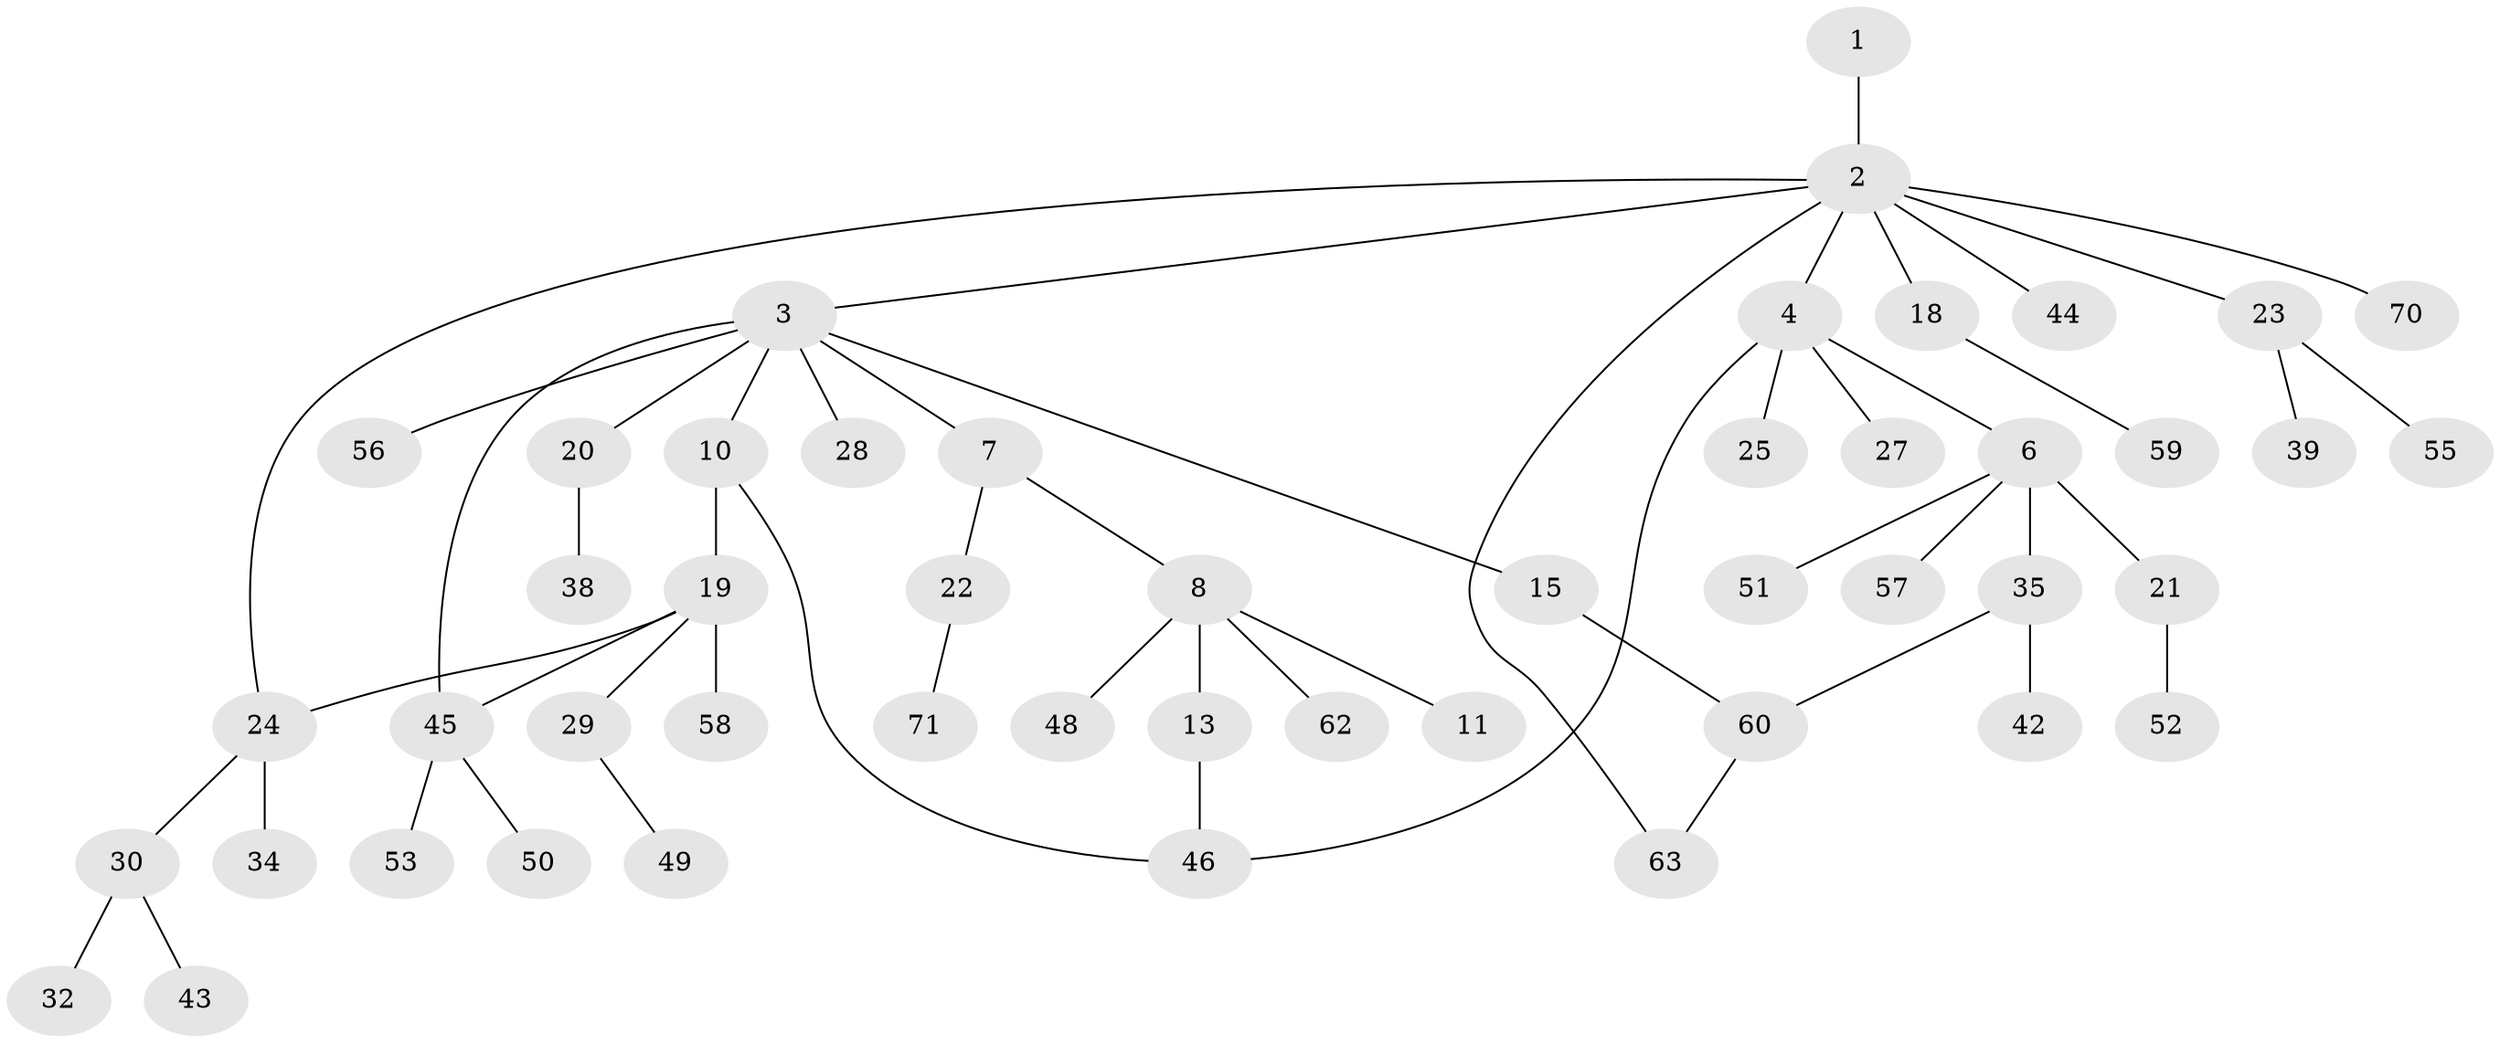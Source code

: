 // Generated by graph-tools (version 1.1) at 2025/23/03/03/25 07:23:31]
// undirected, 49 vertices, 54 edges
graph export_dot {
graph [start="1"]
  node [color=gray90,style=filled];
  1 [super="+37"];
  2 [super="+17"];
  3 [super="+9"];
  4 [super="+5"];
  6 [super="+41"];
  7 [super="+61"];
  8 [super="+54"];
  10 [super="+16"];
  11 [super="+12"];
  13 [super="+14"];
  15;
  18 [super="+40"];
  19 [super="+64"];
  20;
  21;
  22;
  23 [super="+36"];
  24 [super="+26"];
  25;
  27;
  28;
  29 [super="+33"];
  30 [super="+31"];
  32;
  34;
  35;
  38 [super="+66"];
  39;
  42;
  43;
  44;
  45 [super="+47"];
  46 [super="+65"];
  48;
  49 [super="+68"];
  50;
  51;
  52;
  53;
  55;
  56;
  57;
  58;
  59;
  60 [super="+69"];
  62 [super="+67"];
  63;
  70;
  71;
  1 -- 2;
  2 -- 3;
  2 -- 4;
  2 -- 18;
  2 -- 23;
  2 -- 44;
  2 -- 63;
  2 -- 24;
  2 -- 70;
  3 -- 7;
  3 -- 10;
  3 -- 15;
  3 -- 20;
  3 -- 45;
  3 -- 56;
  3 -- 28;
  4 -- 6;
  4 -- 25;
  4 -- 27;
  4 -- 46;
  6 -- 21;
  6 -- 35;
  6 -- 51;
  6 -- 57;
  7 -- 8;
  7 -- 22;
  8 -- 11;
  8 -- 13;
  8 -- 48;
  8 -- 62;
  10 -- 19;
  10 -- 46;
  13 -- 46;
  15 -- 60;
  18 -- 59;
  19 -- 24;
  19 -- 29;
  19 -- 58;
  19 -- 45;
  20 -- 38;
  21 -- 52;
  22 -- 71;
  23 -- 39;
  23 -- 55;
  24 -- 30;
  24 -- 34;
  29 -- 49;
  30 -- 32;
  30 -- 43;
  35 -- 42;
  35 -- 60;
  45 -- 50;
  45 -- 53;
  60 -- 63;
}
